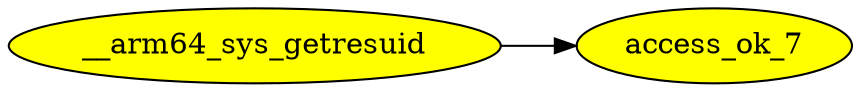 digraph G {
rankdir=LR; node [style=filled fillcolor=yellow]
"__arm64_sys_getresuid"->"access_ok_7" [ edgeid = "1"]; 
}

